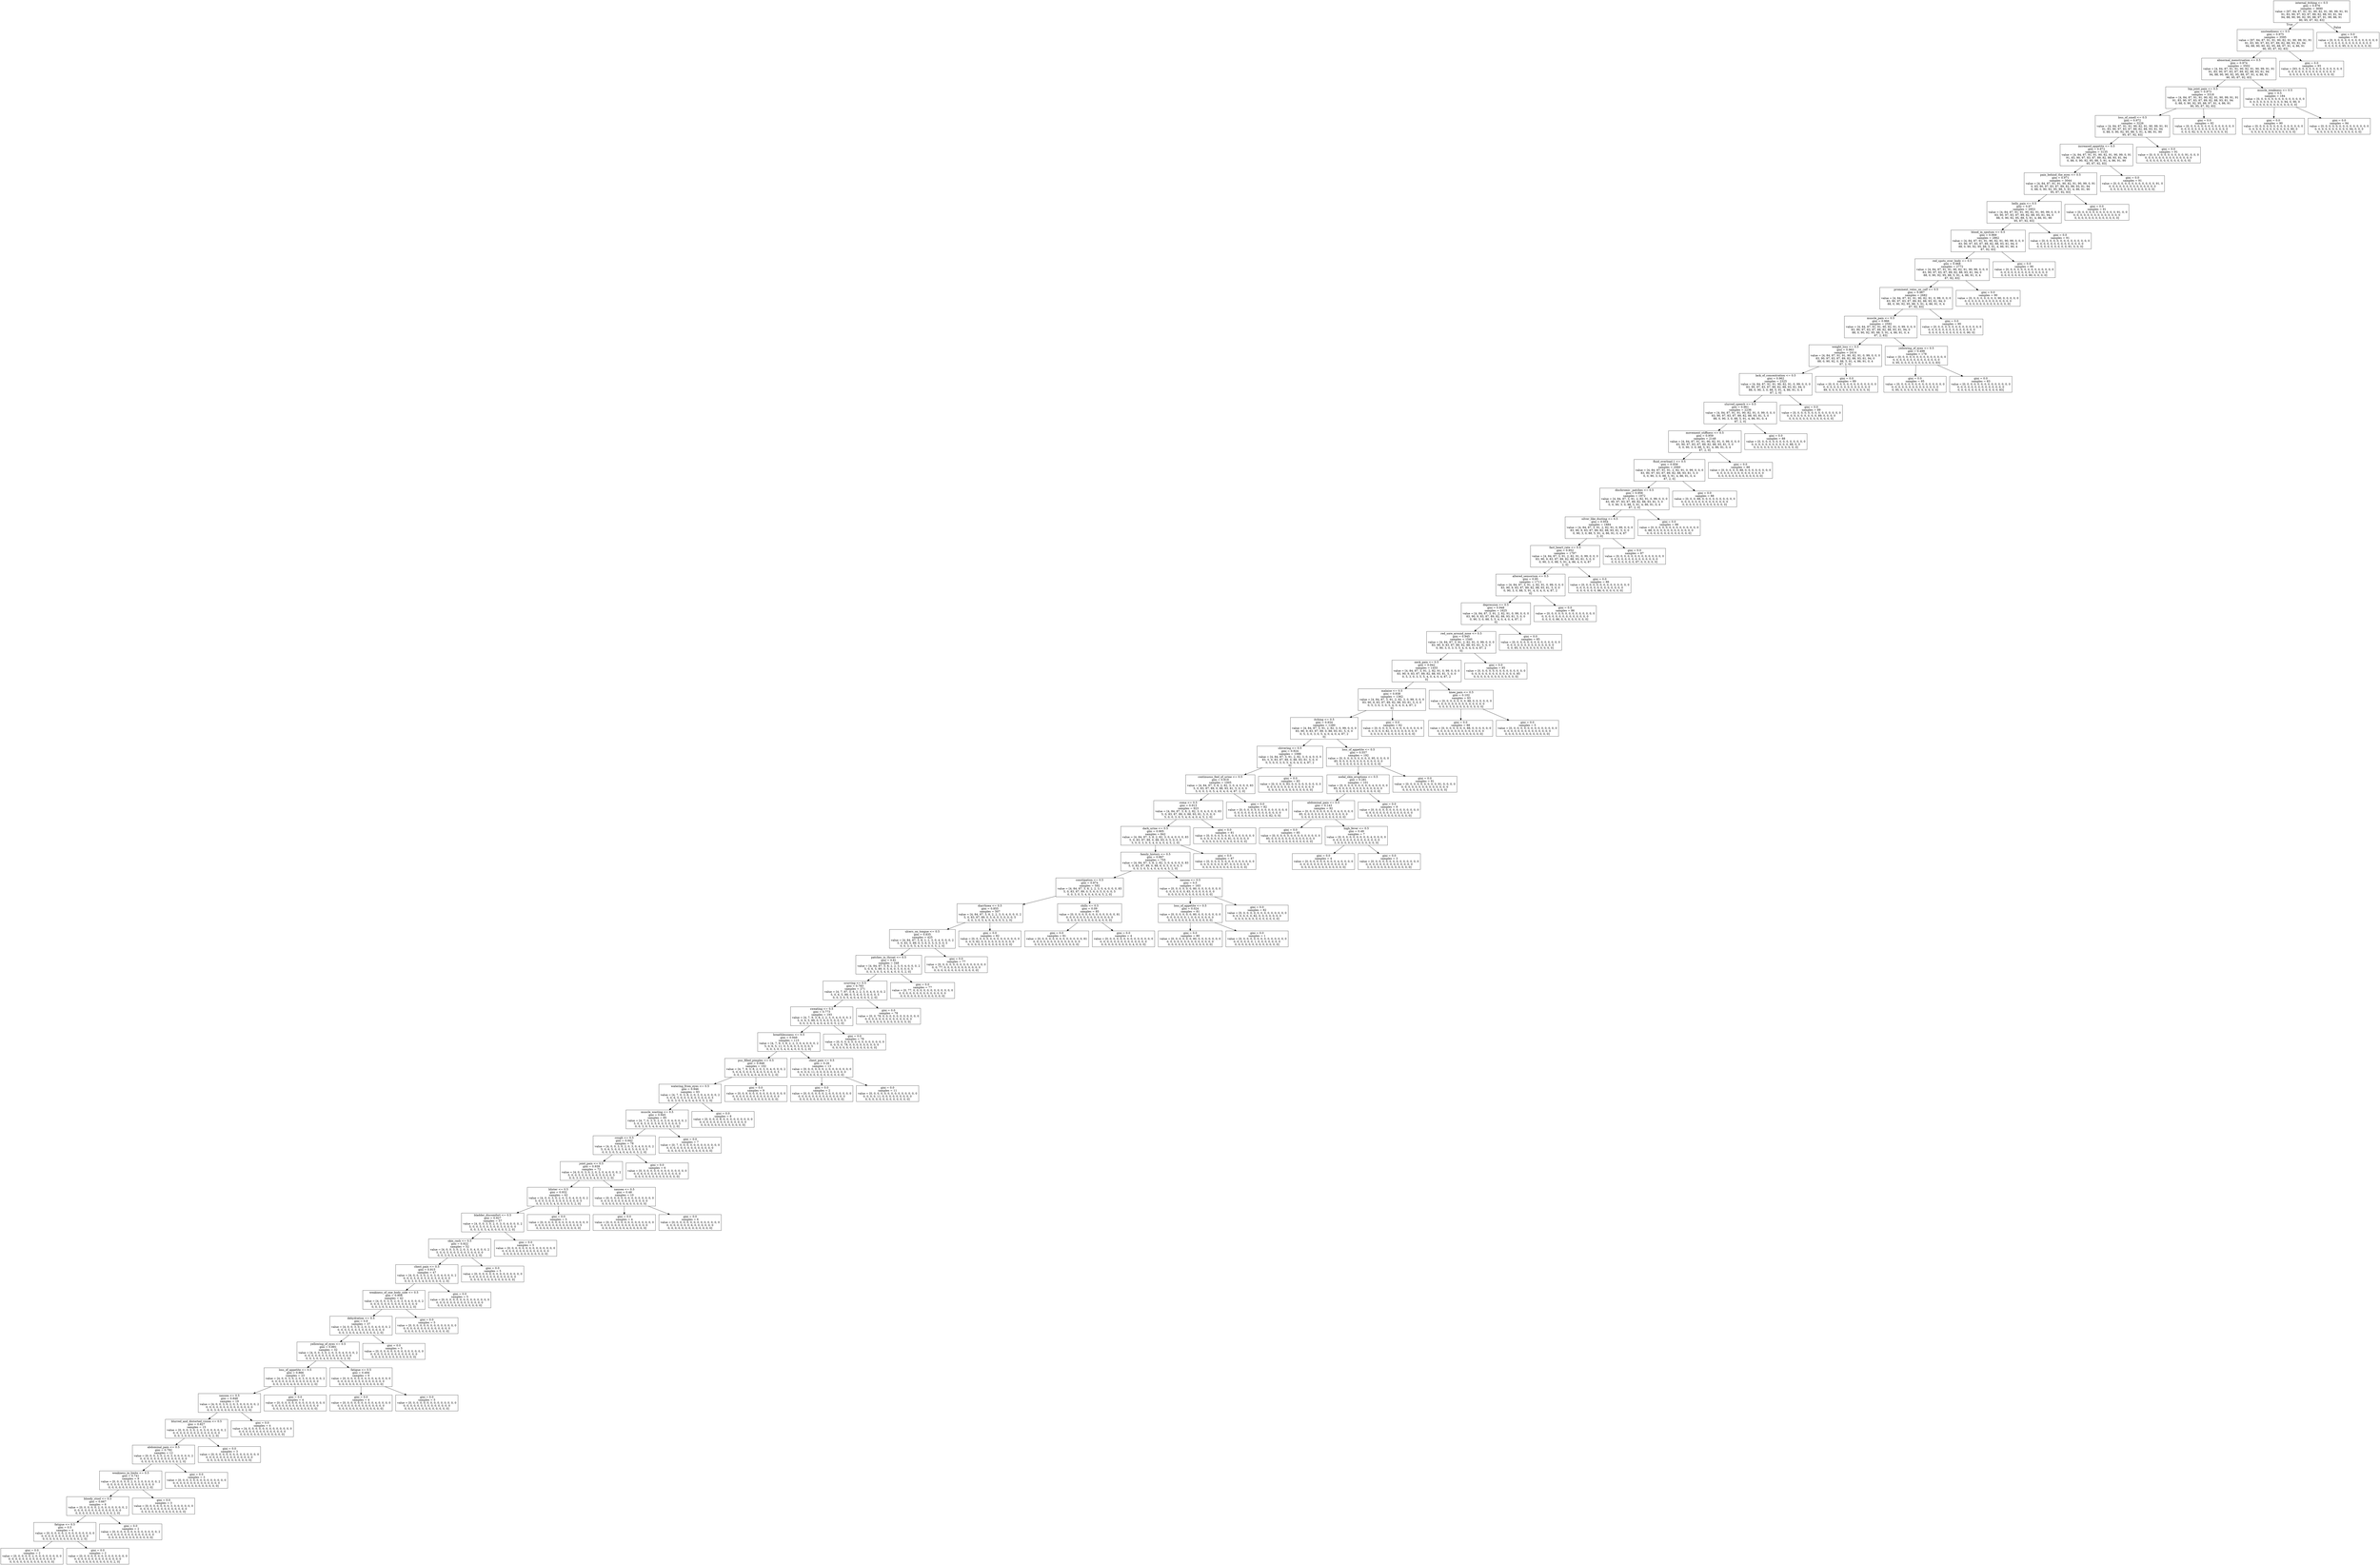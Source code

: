digraph Tree {
node [shape=box] ;
0 [label="internal_itching <= 0.5\ngini = 0.976\nsamples = 3690\nvalue = [97, 84, 87, 91, 91, 90, 82, 91, 90, 99, 91, 91\n91, 83, 90, 97, 83, 87, 89, 82, 88, 93, 81, 94\n94, 88, 90, 90, 92, 95, 88, 97, 91, 99, 86, 91\n90, 95, 87, 92, 83]"] ;
1 [label="unsteadiness <= 0.5\ngini = 0.975\nsamples = 3595\nvalue = [97, 84, 87, 91, 91, 90, 82, 91, 90, 99, 91, 91\n91, 83, 90, 97, 83, 87, 89, 82, 88, 93, 81, 94\n94, 88, 90, 90, 92, 95, 88, 97, 91, 4, 86, 91\n90, 95, 87, 92, 83]"] ;
0 -> 1 [labeldistance=2.5, labelangle=45, headlabel="True"] ;
2 [label="abnormal_menstruation <= 0.5\ngini = 0.974\nsamples = 3502\nvalue = [4, 84, 87, 91, 91, 90, 82, 91, 90, 99, 91, 91\n91, 83, 90, 97, 83, 87, 89, 82, 88, 93, 81, 94\n94, 88, 90, 90, 92, 95, 88, 97, 91, 4, 86, 91\n90, 95, 87, 92, 83]"] ;
1 -> 2 ;
3 [label="hip_joint_pain <= 0.5\ngini = 0.973\nsamples = 3318\nvalue = [4, 84, 87, 91, 91, 90, 82, 91, 90, 99, 91, 91\n91, 83, 90, 97, 83, 87, 89, 82, 88, 93, 81, 94\n0, 88, 0, 90, 92, 95, 88, 97, 91, 4, 86, 91\n90, 95, 87, 92, 83]"] ;
2 -> 3 ;
4 [label="loss_of_smell <= 0.5\ngini = 0.972\nsamples = 3226\nvalue = [4, 84, 87, 91, 91, 90, 82, 91, 90, 99, 91, 91\n91, 83, 90, 97, 83, 87, 89, 82, 88, 93, 81, 94\n0, 88, 0, 90, 92, 95, 88, 5, 91, 4, 86, 91, 90\n95, 87, 92, 83]"] ;
3 -> 4 ;
5 [label="increased_appetite <= 0.5\ngini = 0.972\nsamples = 3135\nvalue = [4, 84, 87, 91, 91, 90, 82, 91, 90, 99, 0, 91\n91, 83, 90, 97, 83, 87, 89, 82, 88, 93, 81, 94\n0, 88, 0, 90, 92, 95, 88, 5, 91, 4, 86, 91, 90\n95, 87, 92, 83]"] ;
4 -> 5 ;
6 [label="pain_behind_the_eyes <= 0.5\ngini = 0.971\nsamples = 3044\nvalue = [4, 84, 87, 91, 91, 90, 82, 91, 90, 99, 0, 91\n0, 83, 90, 97, 83, 87, 89, 82, 88, 93, 81, 94\n0, 88, 0, 90, 92, 95, 88, 5, 91, 4, 86, 91, 90\n95, 87, 92, 83]"] ;
5 -> 6 ;
7 [label="belly_pain <= 0.5\ngini = 0.97\nsamples = 2953\nvalue = [4, 84, 87, 91, 91, 90, 82, 91, 90, 99, 0, 0, 0\n83, 90, 97, 83, 87, 89, 82, 88, 93, 81, 94, 0\n88, 0, 90, 92, 95, 88, 5, 91, 4, 86, 91, 90\n95, 87, 92, 83]"] ;
6 -> 7 ;
8 [label="blood_in_sputum <= 0.5\ngini = 0.969\nsamples = 2862\nvalue = [4, 84, 87, 91, 91, 90, 82, 91, 90, 99, 0, 0, 0\n83, 90, 97, 83, 87, 89, 82, 88, 93, 81, 94, 0\n88, 0, 90, 92, 95, 88, 5, 91, 4, 86, 91, 90, 4\n87, 92, 83]"] ;
7 -> 8 ;
9 [label="red_spots_over_body <= 0.5\ngini = 0.968\nsamples = 2772\nvalue = [4, 84, 87, 91, 91, 90, 82, 91, 90, 99, 0, 0, 0\n83, 90, 97, 83, 87, 89, 82, 88, 93, 81, 94, 0\n88, 0, 90, 92, 95, 88, 5, 91, 4, 86, 91, 0, 4\n87, 92, 83]"] ;
8 -> 9 ;
10 [label="prominent_veins_on_calf <= 0.5\ngini = 0.967\nsamples = 2682\nvalue = [4, 84, 87, 91, 91, 90, 82, 91, 0, 99, 0, 0, 0\n83, 90, 97, 83, 87, 89, 82, 88, 93, 81, 94, 0\n88, 0, 90, 92, 95, 88, 5, 91, 4, 86, 91, 0, 4\n87, 92, 83]"] ;
9 -> 10 ;
11 [label="muscle_pain <= 0.5\ngini = 0.966\nsamples = 2592\nvalue = [4, 84, 87, 91, 91, 90, 82, 91, 0, 99, 0, 0, 0\n83, 90, 97, 83, 87, 89, 82, 88, 93, 81, 94, 0\n88, 0, 90, 92, 95, 88, 5, 91, 4, 86, 91, 0, 4\n87, 2, 83]"] ;
10 -> 11 ;
12 [label="weight_loss <= 0.5\ngini = 0.963\nsamples = 2414\nvalue = [4, 84, 87, 91, 91, 90, 82, 91, 0, 99, 0, 0, 0\n83, 90, 97, 83, 87, 89, 82, 88, 93, 81, 94, 0\n88, 0, 90, 92, 0, 88, 5, 91, 4, 86, 91, 0, 4\n87, 2, 0]"] ;
11 -> 12 ;
13 [label="lack_of_concentration <= 0.5\ngini = 0.962\nsamples = 2325\nvalue = [4, 84, 87, 91, 91, 90, 82, 91, 0, 99, 0, 0, 0\n83, 90, 97, 83, 87, 89, 82, 88, 93, 81, 94, 0\n88, 0, 90, 3, 0, 88, 5, 91, 4, 86, 91, 0, 4\n87, 2, 0]"] ;
12 -> 13 ;
14 [label="slurred_speech <= 0.5\ngini = 0.961\nsamples = 2236\nvalue = [4, 84, 87, 91, 91, 90, 82, 91, 0, 99, 0, 0, 0\n83, 90, 97, 83, 87, 89, 82, 88, 93, 81, 5, 0\n88, 0, 90, 3, 0, 88, 5, 91, 4, 86, 91, 0, 4\n87, 2, 0]"] ;
13 -> 14 ;
15 [label="movement_stiffness <= 0.5\ngini = 0.959\nsamples = 2148\nvalue = [4, 84, 87, 91, 91, 90, 82, 91, 0, 99, 0, 0, 0\n83, 90, 97, 83, 87, 89, 82, 88, 93, 81, 5, 0\n0, 0, 90, 3, 0, 88, 5, 91, 4, 86, 91, 0, 4\n87, 2, 0]"] ;
14 -> 15 ;
16 [label="fluid_overload.1 <= 0.5\ngini = 0.958\nsamples = 2060\nvalue = [4, 84, 87, 91, 91, 2, 82, 91, 0, 99, 0, 0, 0\n83, 90, 97, 83, 87, 89, 82, 88, 93, 81, 5, 0\n0, 0, 90, 3, 0, 88, 5, 91, 4, 86, 91, 0, 4\n87, 2, 0]"] ;
15 -> 16 ;
17 [label="dischromic _patches <= 0.5\ngini = 0.956\nsamples = 1972\nvalue = [4, 84, 87, 3, 91, 2, 82, 91, 0, 99, 0, 0, 0\n83, 90, 97, 83, 87, 89, 82, 88, 93, 81, 5, 0\n0, 0, 90, 3, 0, 88, 5, 91, 4, 86, 91, 0, 4\n87, 2, 0]"] ;
16 -> 17 ;
18 [label="silver_like_dusting <= 0.5\ngini = 0.954\nsamples = 1884\nvalue = [4, 84, 87, 3, 91, 2, 82, 91, 0, 99, 0, 0, 0\n83, 90, 9, 83, 87, 89, 82, 88, 93, 81, 5, 0, 0\n0, 90, 3, 0, 88, 5, 91, 4, 86, 91, 0, 4, 87\n2, 0]"] ;
17 -> 18 ;
19 [label="fast_heart_rate <= 0.5\ngini = 0.952\nsamples = 1797\nvalue = [4, 84, 87, 3, 91, 2, 82, 91, 0, 99, 0, 0, 0\n83, 90, 9, 83, 87, 89, 82, 88, 93, 81, 5, 0, 0\n0, 90, 3, 0, 88, 5, 91, 4, 86, 4, 0, 4, 87\n2, 0]"] ;
18 -> 19 ;
20 [label="altered_sensorium <= 0.5\ngini = 0.95\nsamples = 1711\nvalue = [4, 84, 87, 3, 91, 2, 82, 91, 0, 99, 0, 0, 0\n83, 90, 9, 83, 87, 89, 82, 88, 93, 81, 5, 0, 0\n0, 90, 3, 0, 88, 5, 91, 4, 0, 4, 0, 4, 87, 2\n0]"] ;
19 -> 20 ;
21 [label="depression <= 0.5\ngini = 0.948\nsamples = 1625\nvalue = [4, 84, 87, 3, 91, 2, 82, 91, 0, 99, 0, 0, 0\n83, 90, 9, 83, 87, 89, 82, 88, 93, 81, 5, 0, 0\n0, 90, 3, 0, 88, 5, 5, 4, 0, 4, 0, 4, 87, 2\n0]"] ;
20 -> 21 ;
22 [label="red_sore_around_nose <= 0.5\ngini = 0.945\nsamples = 1540\nvalue = [4, 84, 87, 3, 91, 2, 82, 91, 0, 99, 0, 0, 0\n83, 90, 9, 83, 87, 89, 82, 88, 93, 81, 5, 0, 0\n0, 90, 3, 0, 3, 5, 5, 4, 0, 4, 0, 4, 87, 2\n0]"] ;
21 -> 22 ;
23 [label="neck_pain <= 0.5\ngini = 0.942\nsamples = 1455\nvalue = [4, 84, 87, 3, 91, 2, 82, 91, 0, 99, 0, 0, 0\n83, 90, 9, 83, 87, 89, 82, 88, 93, 81, 5, 0, 0\n0, 5, 3, 0, 3, 5, 5, 4, 0, 4, 0, 4, 87, 2\n0]"] ;
22 -> 23 ;
24 [label="malaise <= 0.5\ngini = 0.938\nsamples = 1362\nvalue = [4, 84, 87, 3, 91, 2, 82, 3, 0, 99, 0, 0, 0\n83, 90, 9, 83, 87, 89, 82, 88, 93, 81, 5, 0, 0\n0, 5, 3, 0, 3, 0, 5, 4, 0, 4, 0, 4, 87, 2\n0]"] ;
23 -> 24 ;
25 [label="itching <= 0.5\ngini = 0.934\nsamples = 1280\nvalue = [4, 84, 87, 3, 91, 2, 82, 3, 0, 99, 0, 0, 0\n83, 90, 9, 83, 87, 89, 0, 88, 93, 81, 5, 0, 0\n0, 5, 3, 0, 3, 0, 5, 4, 0, 4, 0, 4, 87, 2\n0]"] ;
24 -> 25 ;
26 [label="shivering <= 0.5\ngini = 0.924\nsamples = 1088\nvalue = [4, 84, 87, 3, 91, 2, 82, 3, 0, 4, 0, 0, 0\n83, 5, 0, 83, 87, 89, 0, 88, 93, 81, 5, 0, 0\n0, 5, 0, 0, 3, 0, 5, 4, 0, 4, 0, 4, 87, 2\n0]"] ;
25 -> 26 ;
27 [label="continuous_feel_of_urine <= 0.5\ngini = 0.919\nsamples = 1005\nvalue = [4, 84, 87, 3, 8, 2, 82, 3, 0, 4, 0, 0, 0, 83\n5, 0, 83, 87, 89, 0, 88, 93, 81, 5, 0, 0, 0\n5, 0, 0, 3, 0, 5, 4, 0, 4, 0, 4, 87, 2, 0]"] ;
26 -> 27 ;
28 [label="coma <= 0.5\ngini = 0.913\nsamples = 923\nvalue = [4, 84, 87, 3, 8, 2, 82, 3, 0, 4, 0, 0, 0, 83\n5, 0, 83, 87, 89, 0, 88, 93, 81, 5, 0, 0, 0\n5, 0, 0, 3, 0, 5, 4, 0, 4, 0, 4, 5, 2, 0]"] ;
27 -> 28 ;
29 [label="dark_urine <= 0.5\ngini = 0.905\nsamples = 842\nvalue = [4, 84, 87, 3, 8, 2, 82, 3, 0, 4, 0, 0, 0, 83\n5, 0, 83, 87, 89, 0, 88, 93, 0, 5, 0, 0, 0\n5, 0, 0, 3, 0, 5, 4, 0, 4, 0, 4, 5, 2, 0]"] ;
28 -> 29 ;
30 [label="family_history <= 0.5\ngini = 0.897\nsamples = 755\nvalue = [4, 84, 87, 3, 8, 2, 82, 3, 0, 4, 0, 0, 0, 83\n5, 0, 83, 87, 89, 0, 88, 6, 0, 5, 0, 0, 0, 5\n0, 0, 3, 0, 5, 4, 0, 4, 0, 4, 5, 2, 0]"] ;
29 -> 30 ;
31 [label="constipation <= 0.5\ngini = 0.874\nsamples = 592\nvalue = [4, 84, 87, 3, 8, 2, 2, 3, 0, 4, 0, 0, 0, 83\n5, 0, 83, 87, 89, 0, 5, 6, 0, 5, 0, 0, 0, 5\n0, 0, 3, 0, 5, 4, 0, 4, 0, 4, 5, 2, 0]"] ;
30 -> 31 ;
32 [label="diarrhoea <= 0.5\ngini = 0.855\nsamples = 507\nvalue = [4, 84, 87, 3, 8, 2, 2, 3, 0, 4, 0, 0, 0, 2\n5, 0, 83, 87, 89, 0, 5, 6, 0, 5, 0, 0, 0, 5\n0, 0, 3, 0, 5, 4, 0, 4, 0, 0, 5, 2, 0]"] ;
31 -> 32 ;
33 [label="ulcers_on_tongue <= 0.5\ngini = 0.835\nsamples = 425\nvalue = [4, 84, 87, 3, 8, 2, 2, 3, 0, 4, 0, 0, 0, 2\n5, 0, 83, 5, 89, 0, 5, 6, 0, 5, 0, 0, 0, 5\n0, 0, 3, 0, 5, 4, 0, 4, 0, 0, 5, 2, 0]"] ;
32 -> 33 ;
34 [label="patches_in_throat <= 0.5\ngini = 0.81\nsamples = 348\nvalue = [4, 84, 87, 3, 8, 2, 2, 3, 0, 4, 0, 0, 0, 2\n5, 0, 6, 5, 89, 0, 5, 6, 0, 5, 0, 0, 0, 5\n0, 0, 3, 0, 5, 4, 0, 4, 0, 0, 5, 2, 0]"] ;
33 -> 34 ;
35 [label="scurring <= 0.5\ngini = 0.783\nsamples = 271\nvalue = [4, 7, 87, 3, 8, 2, 2, 3, 0, 4, 0, 0, 0, 2\n5, 0, 6, 5, 89, 0, 5, 6, 0, 5, 0, 0, 0, 5\n0, 0, 3, 0, 5, 4, 0, 4, 0, 0, 5, 2, 0]"] ;
34 -> 35 ;
36 [label="sweating <= 0.5\ngini = 0.773\nsamples = 193\nvalue = [4, 7, 9, 3, 8, 2, 2, 3, 0, 4, 0, 0, 0, 2\n5, 0, 6, 5, 89, 0, 5, 6, 0, 5, 0, 0, 0, 5\n0, 0, 3, 0, 5, 4, 0, 4, 0, 0, 5, 2, 0]"] ;
35 -> 36 ;
37 [label="breathlessness <= 0.5\ngini = 0.949\nsamples = 115\nvalue = [4, 7, 9, 3, 8, 2, 2, 3, 0, 4, 0, 0, 0, 2\n5, 0, 6, 5, 11, 0, 5, 6, 0, 5, 0, 0, 0, 5\n0, 0, 3, 0, 5, 4, 0, 4, 0, 0, 5, 2, 0]"] ;
36 -> 37 ;
38 [label="pus_filled_pimples <= 0.5\ngini = 0.948\nsamples = 102\nvalue = [4, 7, 9, 3, 8, 2, 0, 3, 0, 4, 0, 0, 0, 2\n5, 0, 6, 5, 0, 0, 5, 6, 0, 5, 0, 0, 0, 5\n0, 0, 3, 0, 5, 4, 0, 4, 0, 0, 5, 2, 0]"] ;
37 -> 38 ;
39 [label="watering_from_eyes <= 0.5\ngini = 0.946\nsamples = 93\nvalue = [4, 7, 0, 3, 8, 2, 0, 3, 0, 4, 0, 0, 0, 2\n5, 0, 6, 5, 0, 0, 5, 6, 0, 5, 0, 0, 0, 5\n0, 0, 3, 0, 5, 4, 0, 4, 0, 0, 5, 2, 0]"] ;
38 -> 39 ;
40 [label="muscle_wasting <= 0.5\ngini = 0.945\nsamples = 85\nvalue = [4, 7, 0, 3, 0, 2, 0, 3, 0, 4, 0, 0, 0, 2\n5, 0, 6, 5, 0, 0, 5, 6, 0, 5, 0, 0, 0, 5\n0, 0, 3, 0, 5, 4, 0, 4, 0, 0, 5, 2, 0]"] ;
39 -> 40 ;
41 [label="cough <= 0.5\ngini = 0.942\nsamples = 78\nvalue = [4, 0, 0, 3, 0, 2, 0, 3, 0, 4, 0, 0, 0, 2\n5, 0, 6, 5, 0, 0, 5, 6, 0, 5, 0, 0, 0, 5\n0, 0, 3, 0, 5, 4, 0, 4, 0, 0, 5, 2, 0]"] ;
40 -> 41 ;
42 [label="joint_pain <= 0.5\ngini = 0.939\nsamples = 72\nvalue = [4, 0, 0, 3, 0, 2, 0, 3, 0, 4, 0, 0, 0, 2\n5, 0, 0, 5, 0, 0, 5, 6, 0, 5, 0, 0, 0, 5\n0, 0, 3, 0, 5, 4, 0, 4, 0, 0, 5, 2, 0]"] ;
41 -> 42 ;
43 [label="blister <= 0.5\ngini = 0.932\nsamples = 62\nvalue = [4, 0, 0, 3, 0, 2, 0, 3, 0, 4, 0, 0, 0, 2\n5, 0, 0, 5, 0, 0, 5, 0, 0, 5, 0, 0, 0, 5\n0, 0, 3, 0, 5, 4, 0, 0, 0, 0, 5, 2, 0]"] ;
42 -> 43 ;
44 [label="bladder_discomfort <= 0.5\ngini = 0.927\nsamples = 57\nvalue = [4, 0, 0, 3, 0, 2, 0, 3, 0, 4, 0, 0, 0, 2\n5, 0, 0, 5, 0, 0, 5, 0, 0, 5, 0, 0, 0, 0\n0, 0, 3, 0, 5, 4, 0, 0, 0, 0, 5, 2, 0]"] ;
43 -> 44 ;
45 [label="skin_rash <= 0.5\ngini = 0.922\nsamples = 52\nvalue = [4, 0, 0, 3, 0, 2, 0, 3, 0, 4, 0, 0, 0, 2\n5, 0, 0, 5, 0, 0, 5, 0, 0, 5, 0, 0, 0, 0\n0, 0, 3, 0, 5, 4, 0, 0, 0, 0, 0, 2, 0]"] ;
44 -> 45 ;
46 [label="chest_pain <= 0.5\ngini = 0.915\nsamples = 47\nvalue = [4, 0, 0, 3, 0, 2, 0, 3, 0, 4, 0, 0, 0, 2\n0, 0, 0, 5, 0, 0, 5, 0, 0, 5, 0, 0, 0, 0\n0, 0, 3, 0, 5, 4, 0, 0, 0, 0, 0, 2, 0]"] ;
45 -> 46 ;
47 [label="weakness_of_one_body_side <= 0.5\ngini = 0.908\nsamples = 42\nvalue = [4, 0, 0, 3, 0, 2, 0, 3, 0, 4, 0, 0, 0, 2\n0, 0, 0, 5, 0, 0, 5, 0, 0, 0, 0, 0, 0, 0\n0, 0, 3, 0, 5, 4, 0, 0, 0, 0, 0, 2, 0]"] ;
46 -> 47 ;
48 [label="dehydration <= 0.5\ngini = 0.9\nsamples = 37\nvalue = [4, 0, 0, 3, 0, 2, 0, 3, 0, 4, 0, 0, 0, 2\n0, 0, 0, 5, 0, 0, 5, 0, 0, 0, 0, 0, 0, 0\n0, 0, 3, 0, 0, 4, 0, 0, 0, 0, 0, 2, 0]"] ;
47 -> 48 ;
49 [label="yellowing_of_eyes <= 0.5\ngini = 0.891\nsamples = 32\nvalue = [4, 0, 0, 3, 0, 2, 0, 3, 0, 4, 0, 0, 0, 2\n0, 0, 0, 0, 0, 0, 5, 0, 0, 0, 0, 0, 0, 0\n0, 0, 3, 0, 0, 4, 0, 0, 0, 0, 0, 2, 0]"] ;
48 -> 49 ;
50 [label="loss_of_appetite <= 0.5\ngini = 0.866\nsamples = 23\nvalue = [4, 0, 0, 3, 0, 2, 0, 3, 0, 0, 0, 0, 0, 2\n0, 0, 0, 0, 0, 0, 0, 0, 0, 0, 0, 0, 0, 0\n0, 0, 3, 0, 0, 4, 0, 0, 0, 0, 0, 2, 0]"] ;
49 -> 50 ;
51 [label="nausea <= 0.5\ngini = 0.848\nsamples = 19\nvalue = [4, 0, 0, 3, 0, 2, 0, 3, 0, 0, 0, 0, 0, 2\n0, 0, 0, 0, 0, 0, 0, 0, 0, 0, 0, 0, 0, 0\n0, 0, 3, 0, 0, 0, 0, 0, 0, 0, 0, 2, 0]"] ;
50 -> 51 ;
52 [label="blurred_and_distorted_vision <= 0.5\ngini = 0.827\nsamples = 15\nvalue = [0, 0, 0, 3, 0, 2, 0, 3, 0, 0, 0, 0, 0, 2\n0, 0, 0, 0, 0, 0, 0, 0, 0, 0, 0, 0, 0, 0\n0, 0, 3, 0, 0, 0, 0, 0, 0, 0, 0, 2, 0]"] ;
51 -> 52 ;
53 [label="abdominal_pain <= 0.5\ngini = 0.792\nsamples = 12\nvalue = [0, 0, 0, 3, 0, 2, 0, 3, 0, 0, 0, 0, 0, 2\n0, 0, 0, 0, 0, 0, 0, 0, 0, 0, 0, 0, 0, 0\n0, 0, 0, 0, 0, 0, 0, 0, 0, 0, 0, 2, 0]"] ;
52 -> 53 ;
54 [label="weakness_in_limbs <= 0.5\ngini = 0.741\nsamples = 9\nvalue = [0, 0, 0, 0, 0, 2, 0, 3, 0, 0, 0, 0, 0, 2\n0, 0, 0, 0, 0, 0, 0, 0, 0, 0, 0, 0, 0, 0\n0, 0, 0, 0, 0, 0, 0, 0, 0, 0, 0, 2, 0]"] ;
53 -> 54 ;
55 [label="bloody_stool <= 0.5\ngini = 0.667\nsamples = 6\nvalue = [0, 0, 0, 0, 0, 2, 0, 0, 0, 0, 0, 0, 0, 2\n0, 0, 0, 0, 0, 0, 0, 0, 0, 0, 0, 0, 0, 0\n0, 0, 0, 0, 0, 0, 0, 0, 0, 0, 0, 2, 0]"] ;
54 -> 55 ;
56 [label="fatigue <= 0.5\ngini = 0.5\nsamples = 4\nvalue = [0, 0, 0, 0, 0, 2, 0, 0, 0, 0, 0, 0, 0, 0\n0, 0, 0, 0, 0, 0, 0, 0, 0, 0, 0, 0, 0, 0\n0, 0, 0, 0, 0, 0, 0, 0, 0, 0, 0, 2, 0]"] ;
55 -> 56 ;
57 [label="gini = 0.0\nsamples = 2\nvalue = [0, 0, 0, 0, 0, 2, 0, 0, 0, 0, 0, 0, 0, 0\n0, 0, 0, 0, 0, 0, 0, 0, 0, 0, 0, 0, 0, 0\n0, 0, 0, 0, 0, 0, 0, 0, 0, 0, 0, 0, 0]"] ;
56 -> 57 ;
58 [label="gini = 0.0\nsamples = 2\nvalue = [0, 0, 0, 0, 0, 0, 0, 0, 0, 0, 0, 0, 0, 0\n0, 0, 0, 0, 0, 0, 0, 0, 0, 0, 0, 0, 0, 0\n0, 0, 0, 0, 0, 0, 0, 0, 0, 0, 0, 2, 0]"] ;
56 -> 58 ;
59 [label="gini = 0.0\nsamples = 2\nvalue = [0, 0, 0, 0, 0, 0, 0, 0, 0, 0, 0, 0, 0, 2\n0, 0, 0, 0, 0, 0, 0, 0, 0, 0, 0, 0, 0, 0\n0, 0, 0, 0, 0, 0, 0, 0, 0, 0, 0, 0, 0]"] ;
55 -> 59 ;
60 [label="gini = 0.0\nsamples = 3\nvalue = [0, 0, 0, 0, 0, 0, 0, 3, 0, 0, 0, 0, 0, 0\n0, 0, 0, 0, 0, 0, 0, 0, 0, 0, 0, 0, 0, 0\n0, 0, 0, 0, 0, 0, 0, 0, 0, 0, 0, 0, 0]"] ;
54 -> 60 ;
61 [label="gini = 0.0\nsamples = 3\nvalue = [0, 0, 0, 3, 0, 0, 0, 0, 0, 0, 0, 0, 0, 0\n0, 0, 0, 0, 0, 0, 0, 0, 0, 0, 0, 0, 0, 0\n0, 0, 0, 0, 0, 0, 0, 0, 0, 0, 0, 0, 0]"] ;
53 -> 61 ;
62 [label="gini = 0.0\nsamples = 3\nvalue = [0, 0, 0, 0, 0, 0, 0, 0, 0, 0, 0, 0, 0, 0\n0, 0, 0, 0, 0, 0, 0, 0, 0, 0, 0, 0, 0, 0\n0, 0, 3, 0, 0, 0, 0, 0, 0, 0, 0, 0, 0]"] ;
52 -> 62 ;
63 [label="gini = 0.0\nsamples = 4\nvalue = [4, 0, 0, 0, 0, 0, 0, 0, 0, 0, 0, 0, 0, 0\n0, 0, 0, 0, 0, 0, 0, 0, 0, 0, 0, 0, 0, 0\n0, 0, 0, 0, 0, 0, 0, 0, 0, 0, 0, 0, 0]"] ;
51 -> 63 ;
64 [label="gini = 0.0\nsamples = 4\nvalue = [0, 0, 0, 0, 0, 0, 0, 0, 0, 0, 0, 0, 0, 0\n0, 0, 0, 0, 0, 0, 0, 0, 0, 0, 0, 0, 0, 0\n0, 0, 0, 0, 0, 4, 0, 0, 0, 0, 0, 0, 0]"] ;
50 -> 64 ;
65 [label="fatigue <= 0.5\ngini = 0.494\nsamples = 9\nvalue = [0, 0, 0, 0, 0, 0, 0, 0, 0, 4, 0, 0, 0, 0\n0, 0, 0, 0, 0, 0, 5, 0, 0, 0, 0, 0, 0, 0\n0, 0, 0, 0, 0, 0, 0, 0, 0, 0, 0, 0, 0]"] ;
49 -> 65 ;
66 [label="gini = 0.0\nsamples = 4\nvalue = [0, 0, 0, 0, 0, 0, 0, 0, 0, 4, 0, 0, 0, 0\n0, 0, 0, 0, 0, 0, 0, 0, 0, 0, 0, 0, 0, 0\n0, 0, 0, 0, 0, 0, 0, 0, 0, 0, 0, 0, 0]"] ;
65 -> 66 ;
67 [label="gini = 0.0\nsamples = 5\nvalue = [0, 0, 0, 0, 0, 0, 0, 0, 0, 0, 0, 0, 0, 0\n0, 0, 0, 0, 0, 0, 5, 0, 0, 0, 0, 0, 0, 0\n0, 0, 0, 0, 0, 0, 0, 0, 0, 0, 0, 0, 0]"] ;
65 -> 67 ;
68 [label="gini = 0.0\nsamples = 5\nvalue = [0, 0, 0, 0, 0, 0, 0, 0, 0, 0, 0, 0, 0, 0\n0, 0, 0, 5, 0, 0, 0, 0, 0, 0, 0, 0, 0, 0\n0, 0, 0, 0, 0, 0, 0, 0, 0, 0, 0, 0, 0]"] ;
48 -> 68 ;
69 [label="gini = 0.0\nsamples = 5\nvalue = [0, 0, 0, 0, 0, 0, 0, 0, 0, 0, 0, 0, 0, 0\n0, 0, 0, 0, 0, 0, 0, 0, 0, 0, 0, 0, 0, 0\n0, 0, 0, 0, 5, 0, 0, 0, 0, 0, 0, 0, 0]"] ;
47 -> 69 ;
70 [label="gini = 0.0\nsamples = 5\nvalue = [0, 0, 0, 0, 0, 0, 0, 0, 0, 0, 0, 0, 0, 0\n0, 0, 0, 0, 0, 0, 0, 0, 0, 5, 0, 0, 0, 0\n0, 0, 0, 0, 0, 0, 0, 0, 0, 0, 0, 0, 0]"] ;
46 -> 70 ;
71 [label="gini = 0.0\nsamples = 5\nvalue = [0, 0, 0, 0, 0, 0, 0, 0, 0, 0, 0, 0, 0, 0\n5, 0, 0, 0, 0, 0, 0, 0, 0, 0, 0, 0, 0, 0\n0, 0, 0, 0, 0, 0, 0, 0, 0, 0, 0, 0, 0]"] ;
45 -> 71 ;
72 [label="gini = 0.0\nsamples = 5\nvalue = [0, 0, 0, 0, 0, 0, 0, 0, 0, 0, 0, 0, 0, 0\n0, 0, 0, 0, 0, 0, 0, 0, 0, 0, 0, 0, 0, 0\n0, 0, 0, 0, 0, 0, 0, 0, 0, 0, 5, 0, 0]"] ;
44 -> 72 ;
73 [label="gini = 0.0\nsamples = 5\nvalue = [0, 0, 0, 0, 0, 0, 0, 0, 0, 0, 0, 0, 0, 0\n0, 0, 0, 0, 0, 0, 0, 0, 0, 0, 0, 0, 0, 5\n0, 0, 0, 0, 0, 0, 0, 0, 0, 0, 0, 0, 0]"] ;
43 -> 73 ;
74 [label="nausea <= 0.5\ngini = 0.48\nsamples = 10\nvalue = [0, 0, 0, 0, 0, 0, 0, 0, 0, 0, 0, 0, 0, 0\n0, 0, 0, 0, 0, 0, 0, 6, 0, 0, 0, 0, 0, 0\n0, 0, 0, 0, 0, 0, 0, 4, 0, 0, 0, 0, 0]"] ;
42 -> 74 ;
75 [label="gini = 0.0\nsamples = 4\nvalue = [0, 0, 0, 0, 0, 0, 0, 0, 0, 0, 0, 0, 0, 0\n0, 0, 0, 0, 0, 0, 0, 0, 0, 0, 0, 0, 0, 0\n0, 0, 0, 0, 0, 0, 0, 4, 0, 0, 0, 0, 0]"] ;
74 -> 75 ;
76 [label="gini = 0.0\nsamples = 6\nvalue = [0, 0, 0, 0, 0, 0, 0, 0, 0, 0, 0, 0, 0, 0\n0, 0, 0, 0, 0, 0, 0, 6, 0, 0, 0, 0, 0, 0\n0, 0, 0, 0, 0, 0, 0, 0, 0, 0, 0, 0, 0]"] ;
74 -> 76 ;
77 [label="gini = 0.0\nsamples = 6\nvalue = [0, 0, 0, 0, 0, 0, 0, 0, 0, 0, 0, 0, 0, 0\n0, 0, 6, 0, 0, 0, 0, 0, 0, 0, 0, 0, 0, 0\n0, 0, 0, 0, 0, 0, 0, 0, 0, 0, 0, 0, 0]"] ;
41 -> 77 ;
78 [label="gini = 0.0\nsamples = 7\nvalue = [0, 7, 0, 0, 0, 0, 0, 0, 0, 0, 0, 0, 0, 0\n0, 0, 0, 0, 0, 0, 0, 0, 0, 0, 0, 0, 0, 0\n0, 0, 0, 0, 0, 0, 0, 0, 0, 0, 0, 0, 0]"] ;
40 -> 78 ;
79 [label="gini = 0.0\nsamples = 8\nvalue = [0, 0, 0, 0, 8, 0, 0, 0, 0, 0, 0, 0, 0, 0\n0, 0, 0, 0, 0, 0, 0, 0, 0, 0, 0, 0, 0, 0\n0, 0, 0, 0, 0, 0, 0, 0, 0, 0, 0, 0, 0]"] ;
39 -> 79 ;
80 [label="gini = 0.0\nsamples = 9\nvalue = [0, 0, 9, 0, 0, 0, 0, 0, 0, 0, 0, 0, 0, 0\n0, 0, 0, 0, 0, 0, 0, 0, 0, 0, 0, 0, 0, 0\n0, 0, 0, 0, 0, 0, 0, 0, 0, 0, 0, 0, 0]"] ;
38 -> 80 ;
81 [label="chest_pain <= 0.5\ngini = 0.26\nsamples = 13\nvalue = [0, 0, 0, 0, 0, 0, 2, 0, 0, 0, 0, 0, 0, 0\n0, 0, 0, 0, 11, 0, 0, 0, 0, 0, 0, 0, 0, 0\n0, 0, 0, 0, 0, 0, 0, 0, 0, 0, 0, 0, 0]"] ;
37 -> 81 ;
82 [label="gini = 0.0\nsamples = 2\nvalue = [0, 0, 0, 0, 0, 0, 2, 0, 0, 0, 0, 0, 0, 0\n0, 0, 0, 0, 0, 0, 0, 0, 0, 0, 0, 0, 0, 0\n0, 0, 0, 0, 0, 0, 0, 0, 0, 0, 0, 0, 0]"] ;
81 -> 82 ;
83 [label="gini = 0.0\nsamples = 11\nvalue = [0, 0, 0, 0, 0, 0, 0, 0, 0, 0, 0, 0, 0, 0\n0, 0, 0, 0, 11, 0, 0, 0, 0, 0, 0, 0, 0, 0\n0, 0, 0, 0, 0, 0, 0, 0, 0, 0, 0, 0, 0]"] ;
81 -> 83 ;
84 [label="gini = 0.0\nsamples = 78\nvalue = [0, 0, 0, 0, 0, 0, 0, 0, 0, 0, 0, 0, 0, 0\n0, 0, 0, 0, 78, 0, 0, 0, 0, 0, 0, 0, 0, 0\n0, 0, 0, 0, 0, 0, 0, 0, 0, 0, 0, 0, 0]"] ;
36 -> 84 ;
85 [label="gini = 0.0\nsamples = 78\nvalue = [0, 0, 78, 0, 0, 0, 0, 0, 0, 0, 0, 0, 0, 0\n0, 0, 0, 0, 0, 0, 0, 0, 0, 0, 0, 0, 0, 0\n0, 0, 0, 0, 0, 0, 0, 0, 0, 0, 0, 0, 0]"] ;
35 -> 85 ;
86 [label="gini = 0.0\nsamples = 77\nvalue = [0, 77, 0, 0, 0, 0, 0, 0, 0, 0, 0, 0, 0, 0\n0, 0, 0, 0, 0, 0, 0, 0, 0, 0, 0, 0, 0, 0\n0, 0, 0, 0, 0, 0, 0, 0, 0, 0, 0, 0, 0]"] ;
34 -> 86 ;
87 [label="gini = 0.0\nsamples = 77\nvalue = [0, 0, 0, 0, 0, 0, 0, 0, 0, 0, 0, 0, 0, 0\n0, 0, 77, 0, 0, 0, 0, 0, 0, 0, 0, 0, 0, 0\n0, 0, 0, 0, 0, 0, 0, 0, 0, 0, 0, 0, 0]"] ;
33 -> 87 ;
88 [label="gini = 0.0\nsamples = 82\nvalue = [0, 0, 0, 0, 0, 0, 0, 0, 0, 0, 0, 0, 0, 0\n0, 0, 0, 82, 0, 0, 0, 0, 0, 0, 0, 0, 0, 0\n0, 0, 0, 0, 0, 0, 0, 0, 0, 0, 0, 0, 0]"] ;
32 -> 88 ;
89 [label="chills <= 0.5\ngini = 0.09\nsamples = 85\nvalue = [0, 0, 0, 0, 0, 0, 0, 0, 0, 0, 0, 0, 0, 81\n0, 0, 0, 0, 0, 0, 0, 0, 0, 0, 0, 0, 0, 0\n0, 0, 0, 0, 0, 0, 0, 0, 0, 4, 0, 0, 0]"] ;
31 -> 89 ;
90 [label="gini = 0.0\nsamples = 81\nvalue = [0, 0, 0, 0, 0, 0, 0, 0, 0, 0, 0, 0, 0, 81\n0, 0, 0, 0, 0, 0, 0, 0, 0, 0, 0, 0, 0, 0\n0, 0, 0, 0, 0, 0, 0, 0, 0, 0, 0, 0, 0]"] ;
89 -> 90 ;
91 [label="gini = 0.0\nsamples = 4\nvalue = [0, 0, 0, 0, 0, 0, 0, 0, 0, 0, 0, 0, 0, 0\n0, 0, 0, 0, 0, 0, 0, 0, 0, 0, 0, 0, 0, 0\n0, 0, 0, 0, 0, 0, 0, 0, 0, 4, 0, 0, 0]"] ;
89 -> 91 ;
92 [label="nausea <= 0.5\ngini = 0.5\nsamples = 163\nvalue = [0, 0, 0, 0, 0, 0, 80, 0, 0, 0, 0, 0, 0, 0\n0, 0, 0, 0, 0, 0, 83, 0, 0, 0, 0, 0, 0, 0\n0, 0, 0, 0, 0, 0, 0, 0, 0, 0, 0, 0, 0]"] ;
30 -> 92 ;
93 [label="loss_of_appetite <= 0.5\ngini = 0.024\nsamples = 81\nvalue = [0, 0, 0, 0, 0, 0, 80, 0, 0, 0, 0, 0, 0, 0\n0, 0, 0, 0, 0, 0, 1, 0, 0, 0, 0, 0, 0, 0\n0, 0, 0, 0, 0, 0, 0, 0, 0, 0, 0, 0, 0]"] ;
92 -> 93 ;
94 [label="gini = 0.0\nsamples = 80\nvalue = [0, 0, 0, 0, 0, 0, 80, 0, 0, 0, 0, 0, 0, 0\n0, 0, 0, 0, 0, 0, 0, 0, 0, 0, 0, 0, 0, 0\n0, 0, 0, 0, 0, 0, 0, 0, 0, 0, 0, 0, 0]"] ;
93 -> 94 ;
95 [label="gini = 0.0\nsamples = 1\nvalue = [0, 0, 0, 0, 0, 0, 0, 0, 0, 0, 0, 0, 0, 0\n0, 0, 0, 0, 0, 0, 1, 0, 0, 0, 0, 0, 0, 0\n0, 0, 0, 0, 0, 0, 0, 0, 0, 0, 0, 0, 0]"] ;
93 -> 95 ;
96 [label="gini = 0.0\nsamples = 82\nvalue = [0, 0, 0, 0, 0, 0, 0, 0, 0, 0, 0, 0, 0, 0\n0, 0, 0, 0, 0, 0, 82, 0, 0, 0, 0, 0, 0, 0\n0, 0, 0, 0, 0, 0, 0, 0, 0, 0, 0, 0, 0]"] ;
92 -> 96 ;
97 [label="gini = 0.0\nsamples = 87\nvalue = [0, 0, 0, 0, 0, 0, 0, 0, 0, 0, 0, 0, 0, 0\n0, 0, 0, 0, 0, 0, 0, 87, 0, 0, 0, 0, 0, 0\n0, 0, 0, 0, 0, 0, 0, 0, 0, 0, 0, 0, 0]"] ;
29 -> 97 ;
98 [label="gini = 0.0\nsamples = 81\nvalue = [0, 0, 0, 0, 0, 0, 0, 0, 0, 0, 0, 0, 0, 0\n0, 0, 0, 0, 0, 0, 0, 0, 81, 0, 0, 0, 0, 0\n0, 0, 0, 0, 0, 0, 0, 0, 0, 0, 0, 0, 0]"] ;
28 -> 98 ;
99 [label="gini = 0.0\nsamples = 82\nvalue = [0, 0, 0, 0, 0, 0, 0, 0, 0, 0, 0, 0, 0, 0\n0, 0, 0, 0, 0, 0, 0, 0, 0, 0, 0, 0, 0, 0\n0, 0, 0, 0, 0, 0, 0, 0, 0, 0, 82, 0, 0]"] ;
27 -> 99 ;
100 [label="gini = 0.0\nsamples = 83\nvalue = [0, 0, 0, 0, 83, 0, 0, 0, 0, 0, 0, 0, 0, 0\n0, 0, 0, 0, 0, 0, 0, 0, 0, 0, 0, 0, 0, 0\n0, 0, 0, 0, 0, 0, 0, 0, 0, 0, 0, 0, 0]"] ;
26 -> 100 ;
101 [label="loss_of_appetite <= 0.5\ngini = 0.557\nsamples = 192\nvalue = [0, 0, 0, 0, 0, 0, 0, 0, 0, 95, 0, 0, 0, 0\n85, 9, 0, 0, 0, 0, 0, 0, 0, 0, 0, 0, 0, 0\n3, 0, 0, 0, 0, 0, 0, 0, 0, 0, 0, 0, 0]"] ;
25 -> 101 ;
102 [label="nodal_skin_eruptions <= 0.5\ngini = 0.281\nsamples = 101\nvalue = [0, 0, 0, 0, 0, 0, 0, 0, 0, 4, 0, 0, 0, 0\n85, 9, 0, 0, 0, 0, 0, 0, 0, 0, 0, 0, 0, 0\n3, 0, 0, 0, 0, 0, 0, 0, 0, 0, 0, 0, 0]"] ;
101 -> 102 ;
103 [label="abdominal_pain <= 0.5\ngini = 0.143\nsamples = 92\nvalue = [0, 0, 0, 0, 0, 0, 0, 0, 0, 4, 0, 0, 0, 0\n85, 0, 0, 0, 0, 0, 0, 0, 0, 0, 0, 0, 0, 0\n3, 0, 0, 0, 0, 0, 0, 0, 0, 0, 0, 0, 0]"] ;
102 -> 103 ;
104 [label="gini = 0.0\nsamples = 85\nvalue = [0, 0, 0, 0, 0, 0, 0, 0, 0, 0, 0, 0, 0, 0\n85, 0, 0, 0, 0, 0, 0, 0, 0, 0, 0, 0, 0, 0\n0, 0, 0, 0, 0, 0, 0, 0, 0, 0, 0, 0, 0]"] ;
103 -> 104 ;
105 [label="high_fever <= 0.5\ngini = 0.49\nsamples = 7\nvalue = [0, 0, 0, 0, 0, 0, 0, 0, 0, 4, 0, 0, 0, 0\n0, 0, 0, 0, 0, 0, 0, 0, 0, 0, 0, 0, 0, 0\n3, 0, 0, 0, 0, 0, 0, 0, 0, 0, 0, 0, 0]"] ;
103 -> 105 ;
106 [label="gini = 0.0\nsamples = 4\nvalue = [0, 0, 0, 0, 0, 0, 0, 0, 0, 4, 0, 0, 0, 0\n0, 0, 0, 0, 0, 0, 0, 0, 0, 0, 0, 0, 0, 0\n0, 0, 0, 0, 0, 0, 0, 0, 0, 0, 0, 0, 0]"] ;
105 -> 106 ;
107 [label="gini = 0.0\nsamples = 3\nvalue = [0, 0, 0, 0, 0, 0, 0, 0, 0, 0, 0, 0, 0, 0\n0, 0, 0, 0, 0, 0, 0, 0, 0, 0, 0, 0, 0, 0\n3, 0, 0, 0, 0, 0, 0, 0, 0, 0, 0, 0, 0]"] ;
105 -> 107 ;
108 [label="gini = 0.0\nsamples = 9\nvalue = [0, 0, 0, 0, 0, 0, 0, 0, 0, 0, 0, 0, 0, 0\n0, 9, 0, 0, 0, 0, 0, 0, 0, 0, 0, 0, 0, 0\n0, 0, 0, 0, 0, 0, 0, 0, 0, 0, 0, 0, 0]"] ;
102 -> 108 ;
109 [label="gini = 0.0\nsamples = 91\nvalue = [0, 0, 0, 0, 0, 0, 0, 0, 0, 91, 0, 0, 0, 0\n0, 0, 0, 0, 0, 0, 0, 0, 0, 0, 0, 0, 0, 0\n0, 0, 0, 0, 0, 0, 0, 0, 0, 0, 0, 0, 0]"] ;
101 -> 109 ;
110 [label="gini = 0.0\nsamples = 82\nvalue = [0, 0, 0, 0, 0, 0, 0, 0, 0, 0, 0, 0, 0, 0\n0, 0, 0, 0, 0, 82, 0, 0, 0, 0, 0, 0, 0, 0\n0, 0, 0, 0, 0, 0, 0, 0, 0, 0, 0, 0, 0]"] ;
24 -> 110 ;
111 [label="knee_pain <= 0.5\ngini = 0.102\nsamples = 93\nvalue = [0, 0, 0, 0, 0, 0, 0, 88, 0, 0, 0, 0, 0, 0\n0, 0, 0, 0, 0, 0, 0, 0, 0, 0, 0, 0, 0, 0\n0, 0, 0, 5, 0, 0, 0, 0, 0, 0, 0, 0, 0]"] ;
23 -> 111 ;
112 [label="gini = 0.0\nsamples = 88\nvalue = [0, 0, 0, 0, 0, 0, 0, 88, 0, 0, 0, 0, 0, 0\n0, 0, 0, 0, 0, 0, 0, 0, 0, 0, 0, 0, 0, 0\n0, 0, 0, 0, 0, 0, 0, 0, 0, 0, 0, 0, 0]"] ;
111 -> 112 ;
113 [label="gini = 0.0\nsamples = 5\nvalue = [0, 0, 0, 0, 0, 0, 0, 0, 0, 0, 0, 0, 0, 0\n0, 0, 0, 0, 0, 0, 0, 0, 0, 0, 0, 0, 0, 0\n0, 0, 0, 5, 0, 0, 0, 0, 0, 0, 0, 0, 0]"] ;
111 -> 113 ;
114 [label="gini = 0.0\nsamples = 85\nvalue = [0, 0, 0, 0, 0, 0, 0, 0, 0, 0, 0, 0, 0, 0\n0, 0, 0, 0, 0, 0, 0, 0, 0, 0, 0, 0, 0, 85\n0, 0, 0, 0, 0, 0, 0, 0, 0, 0, 0, 0, 0]"] ;
22 -> 114 ;
115 [label="gini = 0.0\nsamples = 85\nvalue = [0, 0, 0, 0, 0, 0, 0, 0, 0, 0, 0, 0, 0, 0\n0, 0, 0, 0, 0, 0, 0, 0, 0, 0, 0, 0, 0, 0\n0, 0, 85, 0, 0, 0, 0, 0, 0, 0, 0, 0, 0]"] ;
21 -> 115 ;
116 [label="gini = 0.0\nsamples = 86\nvalue = [0, 0, 0, 0, 0, 0, 0, 0, 0, 0, 0, 0, 0, 0\n0, 0, 0, 0, 0, 0, 0, 0, 0, 0, 0, 0, 0, 0\n0, 0, 0, 0, 86, 0, 0, 0, 0, 0, 0, 0, 0]"] ;
20 -> 116 ;
117 [label="gini = 0.0\nsamples = 86\nvalue = [0, 0, 0, 0, 0, 0, 0, 0, 0, 0, 0, 0, 0, 0\n0, 0, 0, 0, 0, 0, 0, 0, 0, 0, 0, 0, 0, 0\n0, 0, 0, 0, 0, 0, 86, 0, 0, 0, 0, 0, 0]"] ;
19 -> 117 ;
118 [label="gini = 0.0\nsamples = 87\nvalue = [0, 0, 0, 0, 0, 0, 0, 0, 0, 0, 0, 0, 0, 0\n0, 0, 0, 0, 0, 0, 0, 0, 0, 0, 0, 0, 0, 0\n0, 0, 0, 0, 0, 0, 0, 87, 0, 0, 0, 0, 0]"] ;
18 -> 118 ;
119 [label="gini = 0.0\nsamples = 88\nvalue = [0, 0, 0, 0, 0, 0, 0, 0, 0, 0, 0, 0, 0, 0\n0, 88, 0, 0, 0, 0, 0, 0, 0, 0, 0, 0, 0, 0\n0, 0, 0, 0, 0, 0, 0, 0, 0, 0, 0, 0, 0]"] ;
17 -> 119 ;
120 [label="gini = 0.0\nsamples = 88\nvalue = [0, 0, 0, 88, 0, 0, 0, 0, 0, 0, 0, 0, 0, 0\n0, 0, 0, 0, 0, 0, 0, 0, 0, 0, 0, 0, 0, 0\n0, 0, 0, 0, 0, 0, 0, 0, 0, 0, 0, 0, 0]"] ;
16 -> 120 ;
121 [label="gini = 0.0\nsamples = 88\nvalue = [0, 0, 0, 0, 0, 88, 0, 0, 0, 0, 0, 0, 0, 0\n0, 0, 0, 0, 0, 0, 0, 0, 0, 0, 0, 0, 0, 0\n0, 0, 0, 0, 0, 0, 0, 0, 0, 0, 0, 0, 0]"] ;
15 -> 121 ;
122 [label="gini = 0.0\nsamples = 88\nvalue = [0, 0, 0, 0, 0, 0, 0, 0, 0, 0, 0, 0, 0, 0\n0, 0, 0, 0, 0, 0, 0, 0, 0, 0, 0, 88, 0, 0\n0, 0, 0, 0, 0, 0, 0, 0, 0, 0, 0, 0, 0]"] ;
14 -> 122 ;
123 [label="gini = 0.0\nsamples = 89\nvalue = [0, 0, 0, 0, 0, 0, 0, 0, 0, 0, 0, 0, 0, 0\n0, 0, 0, 0, 0, 0, 0, 0, 0, 89, 0, 0, 0, 0\n0, 0, 0, 0, 0, 0, 0, 0, 0, 0, 0, 0, 0]"] ;
13 -> 123 ;
124 [label="gini = 0.0\nsamples = 89\nvalue = [0, 0, 0, 0, 0, 0, 0, 0, 0, 0, 0, 0, 0, 0\n0, 0, 0, 0, 0, 0, 0, 0, 0, 0, 0, 0, 0, 0\n89, 0, 0, 0, 0, 0, 0, 0, 0, 0, 0, 0, 0]"] ;
12 -> 124 ;
125 [label="yellowing_of_eyes <= 0.5\ngini = 0.498\nsamples = 178\nvalue = [0, 0, 0, 0, 0, 0, 0, 0, 0, 0, 0, 0, 0, 0\n0, 0, 0, 0, 0, 0, 0, 0, 0, 0, 0, 0, 0, 0\n0, 95, 0, 0, 0, 0, 0, 0, 0, 0, 0, 0, 83]"] ;
11 -> 125 ;
126 [label="gini = 0.0\nsamples = 95\nvalue = [0, 0, 0, 0, 0, 0, 0, 0, 0, 0, 0, 0, 0, 0\n0, 0, 0, 0, 0, 0, 0, 0, 0, 0, 0, 0, 0, 0\n0, 95, 0, 0, 0, 0, 0, 0, 0, 0, 0, 0, 0]"] ;
125 -> 126 ;
127 [label="gini = 0.0\nsamples = 83\nvalue = [0, 0, 0, 0, 0, 0, 0, 0, 0, 0, 0, 0, 0, 0\n0, 0, 0, 0, 0, 0, 0, 0, 0, 0, 0, 0, 0, 0\n0, 0, 0, 0, 0, 0, 0, 0, 0, 0, 0, 0, 83]"] ;
125 -> 127 ;
128 [label="gini = 0.0\nsamples = 90\nvalue = [0, 0, 0, 0, 0, 0, 0, 0, 0, 0, 0, 0, 0, 0\n0, 0, 0, 0, 0, 0, 0, 0, 0, 0, 0, 0, 0, 0\n0, 0, 0, 0, 0, 0, 0, 0, 0, 0, 0, 90, 0]"] ;
10 -> 128 ;
129 [label="gini = 0.0\nsamples = 90\nvalue = [0, 0, 0, 0, 0, 0, 0, 0, 90, 0, 0, 0, 0, 0\n0, 0, 0, 0, 0, 0, 0, 0, 0, 0, 0, 0, 0, 0\n0, 0, 0, 0, 0, 0, 0, 0, 0, 0, 0, 0, 0]"] ;
9 -> 129 ;
130 [label="gini = 0.0\nsamples = 90\nvalue = [0, 0, 0, 0, 0, 0, 0, 0, 0, 0, 0, 0, 0, 0\n0, 0, 0, 0, 0, 0, 0, 0, 0, 0, 0, 0, 0, 0\n0, 0, 0, 0, 0, 0, 0, 0, 90, 0, 0, 0, 0]"] ;
8 -> 130 ;
131 [label="gini = 0.0\nsamples = 91\nvalue = [0, 0, 0, 0, 0, 0, 0, 0, 0, 0, 0, 0, 0, 0\n0, 0, 0, 0, 0, 0, 0, 0, 0, 0, 0, 0, 0, 0\n0, 0, 0, 0, 0, 0, 0, 0, 0, 91, 0, 0, 0]"] ;
7 -> 131 ;
132 [label="gini = 0.0\nsamples = 91\nvalue = [0, 0, 0, 0, 0, 0, 0, 0, 0, 0, 0, 91, 0, 0\n0, 0, 0, 0, 0, 0, 0, 0, 0, 0, 0, 0, 0, 0\n0, 0, 0, 0, 0, 0, 0, 0, 0, 0, 0, 0, 0]"] ;
6 -> 132 ;
133 [label="gini = 0.0\nsamples = 91\nvalue = [0, 0, 0, 0, 0, 0, 0, 0, 0, 0, 0, 0, 91, 0\n0, 0, 0, 0, 0, 0, 0, 0, 0, 0, 0, 0, 0, 0\n0, 0, 0, 0, 0, 0, 0, 0, 0, 0, 0, 0, 0]"] ;
5 -> 133 ;
134 [label="gini = 0.0\nsamples = 91\nvalue = [0, 0, 0, 0, 0, 0, 0, 0, 0, 0, 91, 0, 0, 0\n0, 0, 0, 0, 0, 0, 0, 0, 0, 0, 0, 0, 0, 0\n0, 0, 0, 0, 0, 0, 0, 0, 0, 0, 0, 0, 0]"] ;
4 -> 134 ;
135 [label="gini = 0.0\nsamples = 92\nvalue = [0, 0, 0, 0, 0, 0, 0, 0, 0, 0, 0, 0, 0, 0\n0, 0, 0, 0, 0, 0, 0, 0, 0, 0, 0, 0, 0, 0\n0, 0, 0, 92, 0, 0, 0, 0, 0, 0, 0, 0, 0]"] ;
3 -> 135 ;
136 [label="muscle_weakness <= 0.5\ngini = 0.5\nsamples = 184\nvalue = [0, 0, 0, 0, 0, 0, 0, 0, 0, 0, 0, 0, 0, 0\n0, 0, 0, 0, 0, 0, 0, 0, 0, 0, 94, 0, 90, 0\n0, 0, 0, 0, 0, 0, 0, 0, 0, 0, 0, 0, 0]"] ;
2 -> 136 ;
137 [label="gini = 0.0\nsamples = 90\nvalue = [0, 0, 0, 0, 0, 0, 0, 0, 0, 0, 0, 0, 0, 0\n0, 0, 0, 0, 0, 0, 0, 0, 0, 0, 0, 0, 90, 0\n0, 0, 0, 0, 0, 0, 0, 0, 0, 0, 0, 0, 0]"] ;
136 -> 137 ;
138 [label="gini = 0.0\nsamples = 94\nvalue = [0, 0, 0, 0, 0, 0, 0, 0, 0, 0, 0, 0, 0, 0\n0, 0, 0, 0, 0, 0, 0, 0, 0, 0, 94, 0, 0, 0\n0, 0, 0, 0, 0, 0, 0, 0, 0, 0, 0, 0, 0]"] ;
136 -> 138 ;
139 [label="gini = 0.0\nsamples = 93\nvalue = [93, 0, 0, 0, 0, 0, 0, 0, 0, 0, 0, 0, 0, 0\n0, 0, 0, 0, 0, 0, 0, 0, 0, 0, 0, 0, 0, 0\n0, 0, 0, 0, 0, 0, 0, 0, 0, 0, 0, 0, 0]"] ;
1 -> 139 ;
140 [label="gini = 0.0\nsamples = 95\nvalue = [0, 0, 0, 0, 0, 0, 0, 0, 0, 0, 0, 0, 0, 0\n0, 0, 0, 0, 0, 0, 0, 0, 0, 0, 0, 0, 0, 0\n0, 0, 0, 0, 0, 95, 0, 0, 0, 0, 0, 0, 0]"] ;
0 -> 140 [labeldistance=2.5, labelangle=-45, headlabel="False"] ;
}